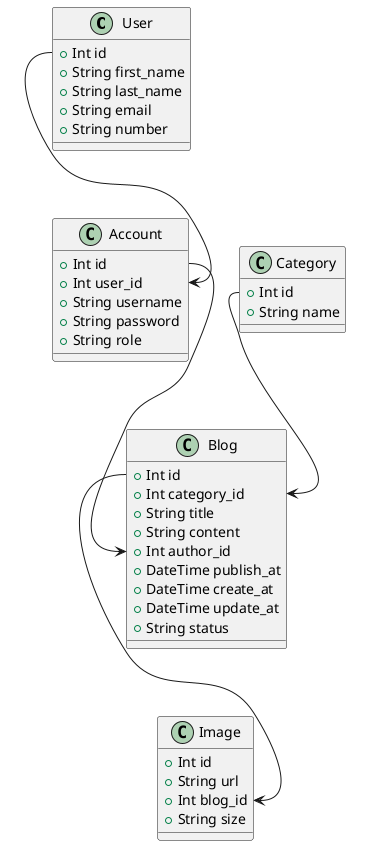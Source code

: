 @startuml
class User{
    + Int id
    + String first_name
    + String last_name
    + String email
    + String number
}

class Account {
    + Int id
    + Int user_id
    + String username
    + String password
    + String role
}

class Blog{
    + Int id
    + Int category_id
    + String title
    + String content
    + Int author_id
    + DateTime publish_at
    + DateTime create_at
    + DateTime update_at
    + String status
}

class Category{
    + Int id
    + String name
}

class Image{
    + Int id
    + String url
    + Int blog_id
    + String size
}

Category::id --> Blog::category_id
Account::id --> Blog::author_id
User::id --> Account::user_id
Blog::id --> Image::blog_id
@enduml
